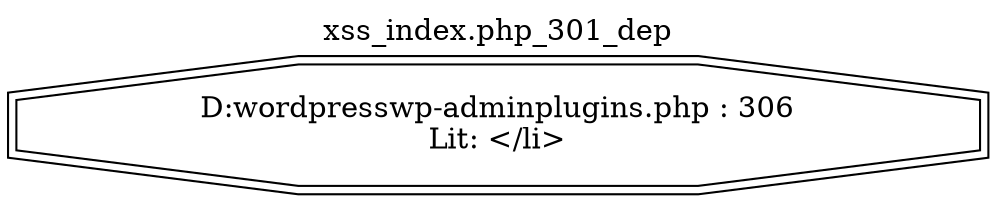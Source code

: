 digraph cfg {
  label="xss_index.php_301_dep";
  labelloc=t;
  n1 [shape=doubleoctagon, label="D:\wordpress\wp-admin\plugins.php : 306\nLit: </li>\n"];
}
